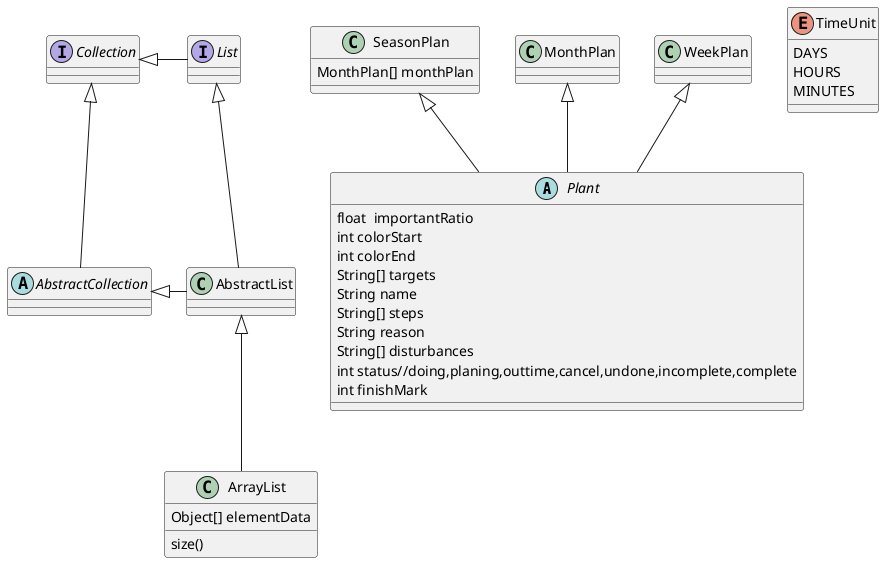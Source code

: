@startuml

abstract class Plant{
   float  importantRatio
   int colorStart
   int colorEnd
   String[] targets
   String name
   String[] steps
   String reason
   String[] disturbances
   int status//doing,planing,outtime,cancel,undone,incomplete,complete
   int finishMark
}
SeasonPlan  <|-- Plant
MonthPlan  <|-- Plant
WeekPlan  <|-- Plant
class SeasonPlan{
   MonthPlan[] monthPlan

}
abstract AbstractCollection
interface List
interface Collection

List <|-- AbstractList
Collection <|-- AbstractCollection

Collection <|- List
AbstractCollection <|- AbstractList
AbstractList <|-- ArrayList

class ArrayList {
Object[] elementData
size()
}

enum TimeUnit {
DAYS
HOURS
MINUTES
}

@enduml